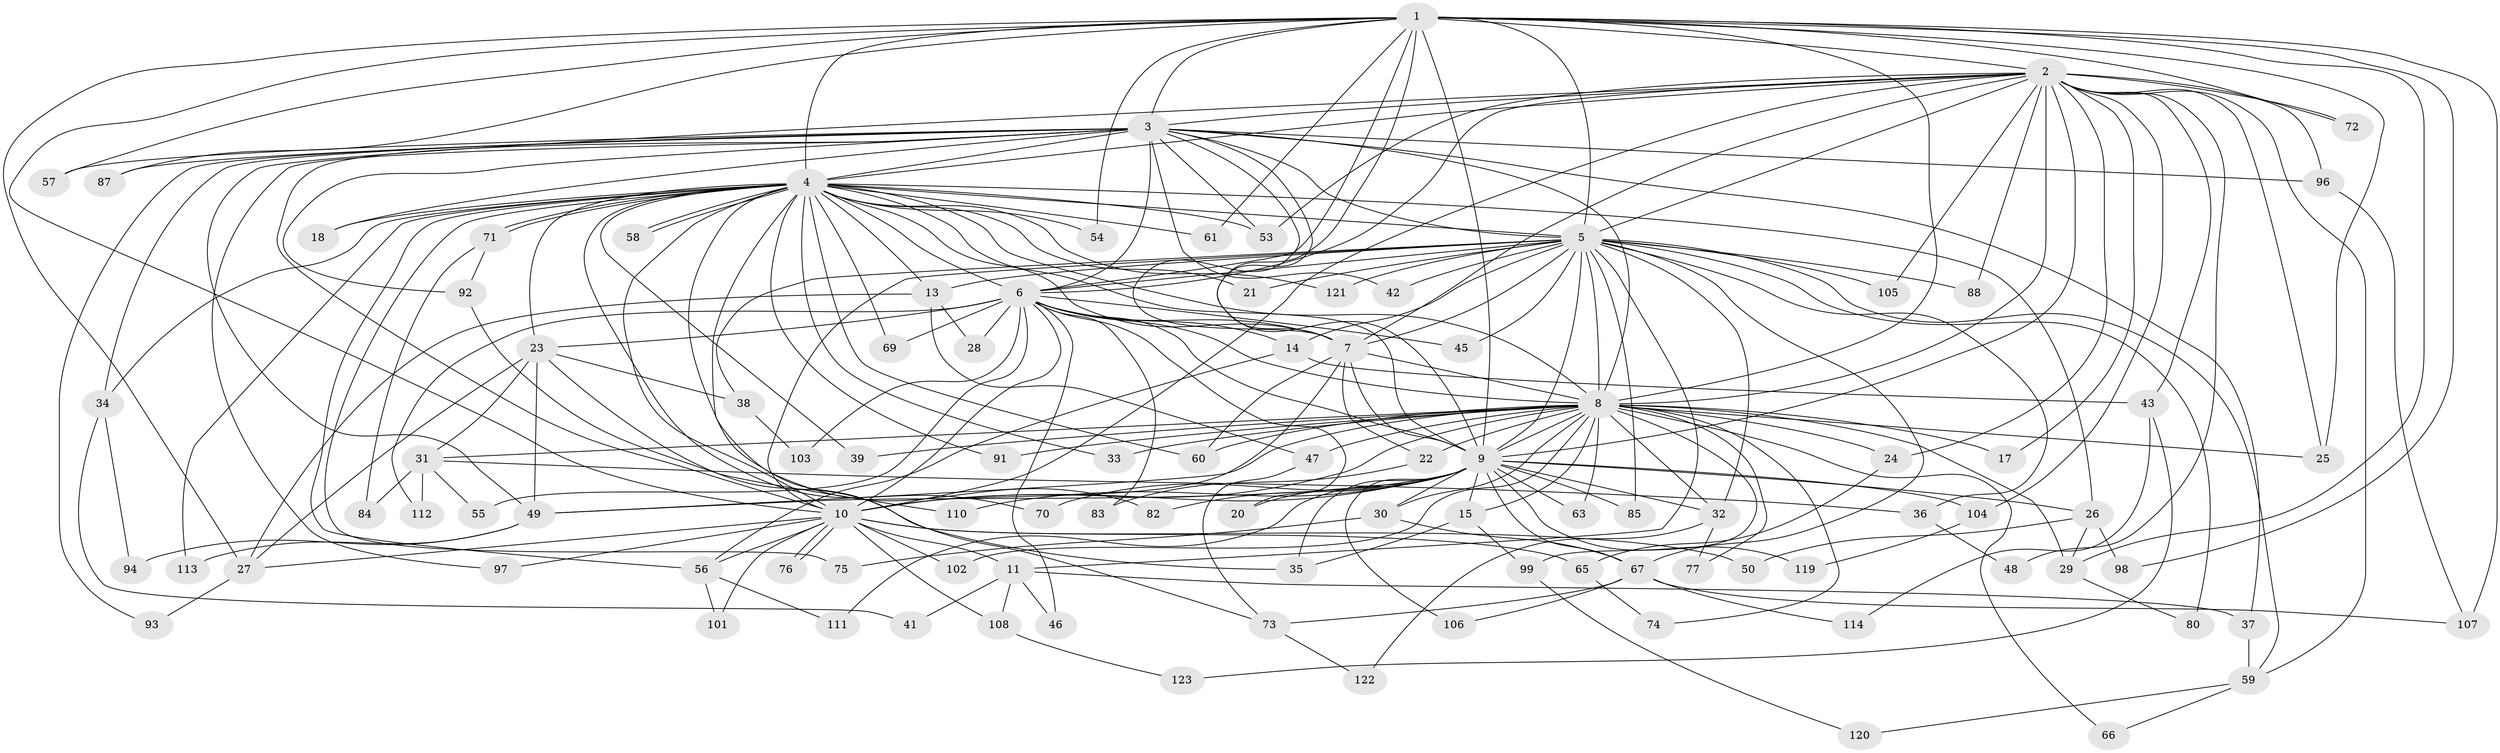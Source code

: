 // original degree distribution, {19: 0.008130081300813009, 23: 0.008130081300813009, 20: 0.016260162601626018, 35: 0.008130081300813009, 27: 0.008130081300813009, 11: 0.008130081300813009, 28: 0.008130081300813009, 29: 0.008130081300813009, 22: 0.008130081300813009, 7: 0.024390243902439025, 6: 0.016260162601626018, 5: 0.04065040650406504, 4: 0.08943089430894309, 2: 0.5691056910569106, 3: 0.17886178861788618}
// Generated by graph-tools (version 1.1) at 2025/41/03/06/25 10:41:32]
// undirected, 100 vertices, 240 edges
graph export_dot {
graph [start="1"]
  node [color=gray90,style=filled];
  1 [super="+115"];
  2 [super="+117"];
  3 [super="+16"];
  4 [super="+79"];
  5 [super="+51"];
  6 [super="+52"];
  7 [super="+68"];
  8 [super="+12"];
  9 [super="+19"];
  10 [super="+81"];
  11 [super="+118"];
  13;
  14 [super="+86"];
  15;
  17;
  18;
  20;
  21;
  22;
  23 [super="+64"];
  24;
  25;
  26 [super="+89"];
  27 [super="+40"];
  28;
  29;
  30;
  31;
  32 [super="+62"];
  33;
  34;
  35 [super="+44"];
  36;
  37;
  38;
  39;
  41;
  42;
  43;
  45;
  46;
  47 [super="+95"];
  48;
  49 [super="+100"];
  50;
  53 [super="+109"];
  54;
  55;
  56;
  57;
  58;
  59 [super="+90"];
  60;
  61;
  63;
  65;
  66;
  67 [super="+78"];
  69;
  70;
  71;
  72;
  73;
  74;
  75;
  76;
  77;
  80;
  82;
  83;
  84;
  85;
  87;
  88;
  91;
  92;
  93;
  94;
  96;
  97;
  98;
  99;
  101;
  102;
  103;
  104;
  105;
  106;
  107 [super="+116"];
  108;
  110;
  111;
  112;
  113;
  114;
  119;
  120;
  121;
  122;
  123;
  1 -- 2;
  1 -- 3;
  1 -- 4;
  1 -- 5;
  1 -- 6;
  1 -- 7;
  1 -- 8;
  1 -- 9;
  1 -- 10;
  1 -- 27;
  1 -- 29;
  1 -- 54;
  1 -- 57;
  1 -- 61;
  1 -- 72;
  1 -- 87;
  1 -- 98;
  1 -- 25;
  1 -- 107;
  2 -- 3;
  2 -- 4;
  2 -- 5;
  2 -- 6;
  2 -- 7;
  2 -- 8;
  2 -- 9 [weight=2];
  2 -- 10;
  2 -- 17;
  2 -- 24;
  2 -- 25;
  2 -- 43;
  2 -- 48;
  2 -- 53;
  2 -- 59;
  2 -- 72;
  2 -- 88;
  2 -- 96;
  2 -- 104;
  2 -- 105;
  2 -- 49;
  3 -- 4;
  3 -- 5;
  3 -- 6 [weight=2];
  3 -- 7;
  3 -- 8;
  3 -- 9 [weight=2];
  3 -- 10;
  3 -- 18;
  3 -- 37;
  3 -- 42;
  3 -- 57;
  3 -- 87;
  3 -- 92;
  3 -- 96;
  3 -- 97;
  3 -- 53;
  3 -- 34;
  3 -- 93;
  4 -- 5;
  4 -- 6;
  4 -- 7;
  4 -- 8;
  4 -- 9 [weight=2];
  4 -- 10;
  4 -- 13;
  4 -- 18;
  4 -- 21;
  4 -- 23;
  4 -- 26;
  4 -- 33;
  4 -- 34;
  4 -- 39;
  4 -- 53;
  4 -- 54;
  4 -- 56;
  4 -- 58;
  4 -- 58;
  4 -- 60;
  4 -- 61;
  4 -- 69;
  4 -- 70;
  4 -- 71;
  4 -- 71;
  4 -- 73;
  4 -- 75;
  4 -- 82;
  4 -- 91;
  4 -- 113;
  4 -- 121;
  5 -- 6;
  5 -- 7;
  5 -- 8 [weight=3];
  5 -- 9;
  5 -- 10;
  5 -- 11;
  5 -- 13;
  5 -- 14;
  5 -- 21;
  5 -- 32;
  5 -- 36;
  5 -- 38;
  5 -- 42;
  5 -- 45;
  5 -- 67;
  5 -- 80;
  5 -- 85;
  5 -- 88;
  5 -- 105;
  5 -- 121;
  5 -- 59;
  6 -- 7;
  6 -- 8;
  6 -- 9;
  6 -- 10;
  6 -- 14;
  6 -- 20;
  6 -- 23;
  6 -- 28;
  6 -- 45;
  6 -- 46;
  6 -- 55;
  6 -- 83;
  6 -- 103;
  6 -- 112;
  6 -- 69;
  7 -- 8;
  7 -- 9;
  7 -- 10;
  7 -- 22;
  7 -- 60;
  8 -- 9;
  8 -- 10;
  8 -- 15;
  8 -- 17;
  8 -- 22;
  8 -- 25;
  8 -- 29;
  8 -- 30;
  8 -- 31;
  8 -- 32;
  8 -- 33;
  8 -- 39;
  8 -- 47;
  8 -- 49;
  8 -- 60;
  8 -- 63;
  8 -- 66;
  8 -- 74;
  8 -- 102;
  8 -- 99;
  8 -- 24;
  8 -- 91;
  8 -- 77;
  9 -- 10 [weight=2];
  9 -- 15;
  9 -- 20;
  9 -- 26;
  9 -- 30;
  9 -- 35;
  9 -- 49;
  9 -- 63;
  9 -- 67;
  9 -- 70;
  9 -- 85;
  9 -- 104;
  9 -- 106;
  9 -- 110;
  9 -- 111;
  9 -- 119;
  9 -- 32;
  9 -- 82;
  10 -- 11 [weight=2];
  10 -- 50;
  10 -- 56;
  10 -- 65;
  10 -- 76;
  10 -- 76;
  10 -- 97;
  10 -- 101;
  10 -- 102;
  10 -- 108;
  10 -- 27;
  11 -- 37;
  11 -- 41;
  11 -- 46;
  11 -- 108;
  13 -- 27;
  13 -- 28;
  13 -- 47;
  14 -- 43;
  14 -- 56;
  15 -- 35;
  15 -- 99;
  22 -- 83;
  23 -- 31;
  23 -- 38;
  23 -- 35;
  23 -- 27;
  23 -- 49;
  24 -- 65;
  26 -- 50;
  26 -- 98;
  26 -- 29;
  27 -- 93;
  29 -- 80;
  30 -- 75;
  30 -- 67;
  31 -- 36;
  31 -- 55;
  31 -- 84;
  31 -- 112;
  32 -- 122;
  32 -- 77;
  34 -- 41;
  34 -- 94;
  36 -- 48;
  37 -- 59;
  38 -- 103;
  43 -- 114;
  43 -- 123;
  47 -- 73;
  49 -- 94;
  49 -- 113;
  56 -- 101;
  56 -- 111;
  59 -- 66;
  59 -- 120;
  65 -- 74;
  67 -- 73;
  67 -- 106;
  67 -- 107;
  67 -- 114;
  71 -- 84;
  71 -- 92;
  73 -- 122;
  92 -- 110;
  96 -- 107;
  99 -- 120;
  104 -- 119;
  108 -- 123;
}

